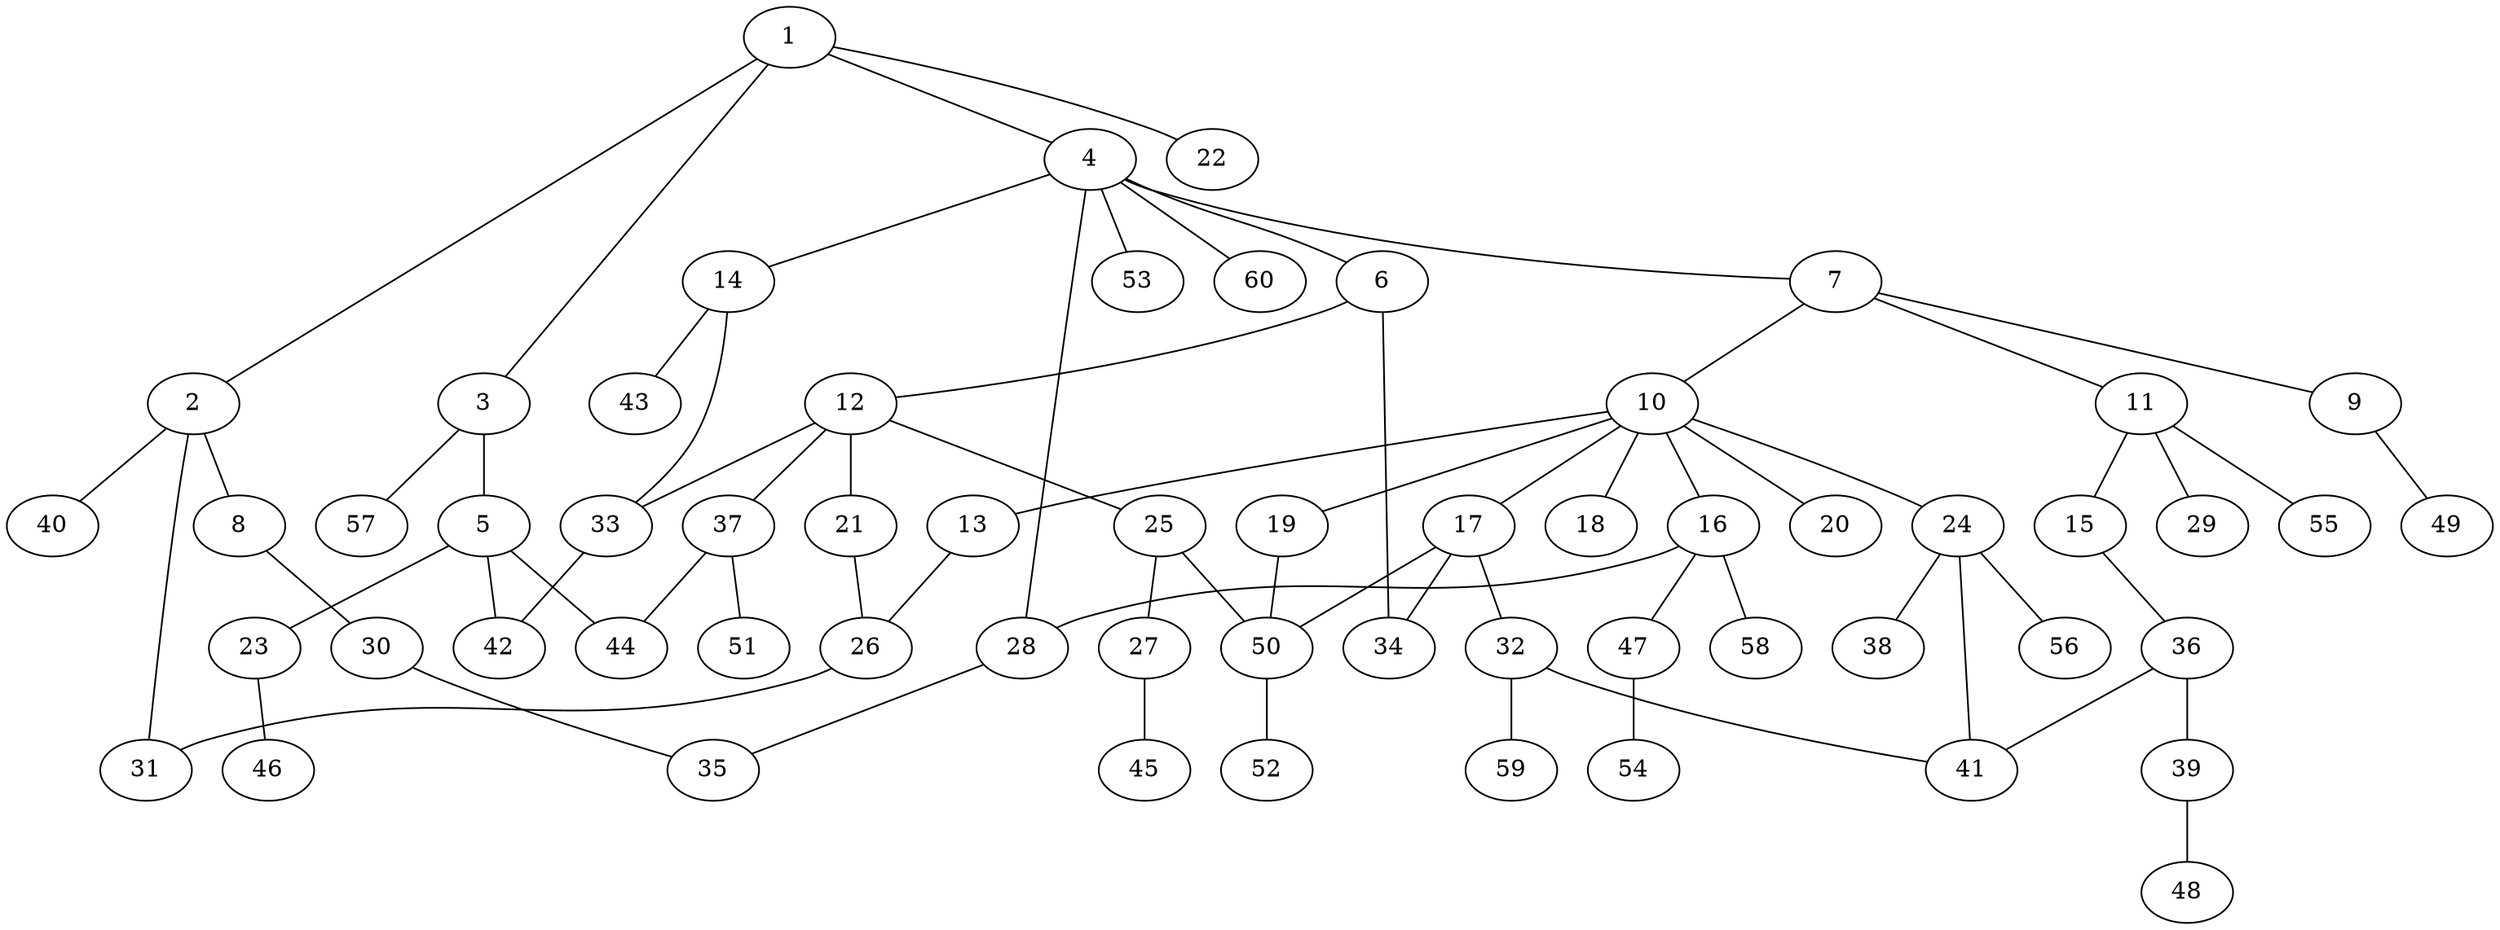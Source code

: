 graph graphname {1--2
1--3
1--4
1--22
2--8
2--31
2--40
3--5
3--57
4--6
4--7
4--14
4--28
4--53
4--60
5--23
5--42
5--44
6--12
6--34
7--9
7--10
7--11
8--30
9--49
10--13
10--16
10--17
10--18
10--19
10--20
10--24
11--15
11--29
11--55
12--21
12--25
12--33
12--37
13--26
14--33
14--43
15--36
16--28
16--47
16--58
17--32
17--34
17--50
19--50
21--26
23--46
24--38
24--41
24--56
25--27
25--50
26--31
27--45
28--35
30--35
32--41
32--59
33--42
36--39
36--41
37--44
37--51
39--48
47--54
50--52
}